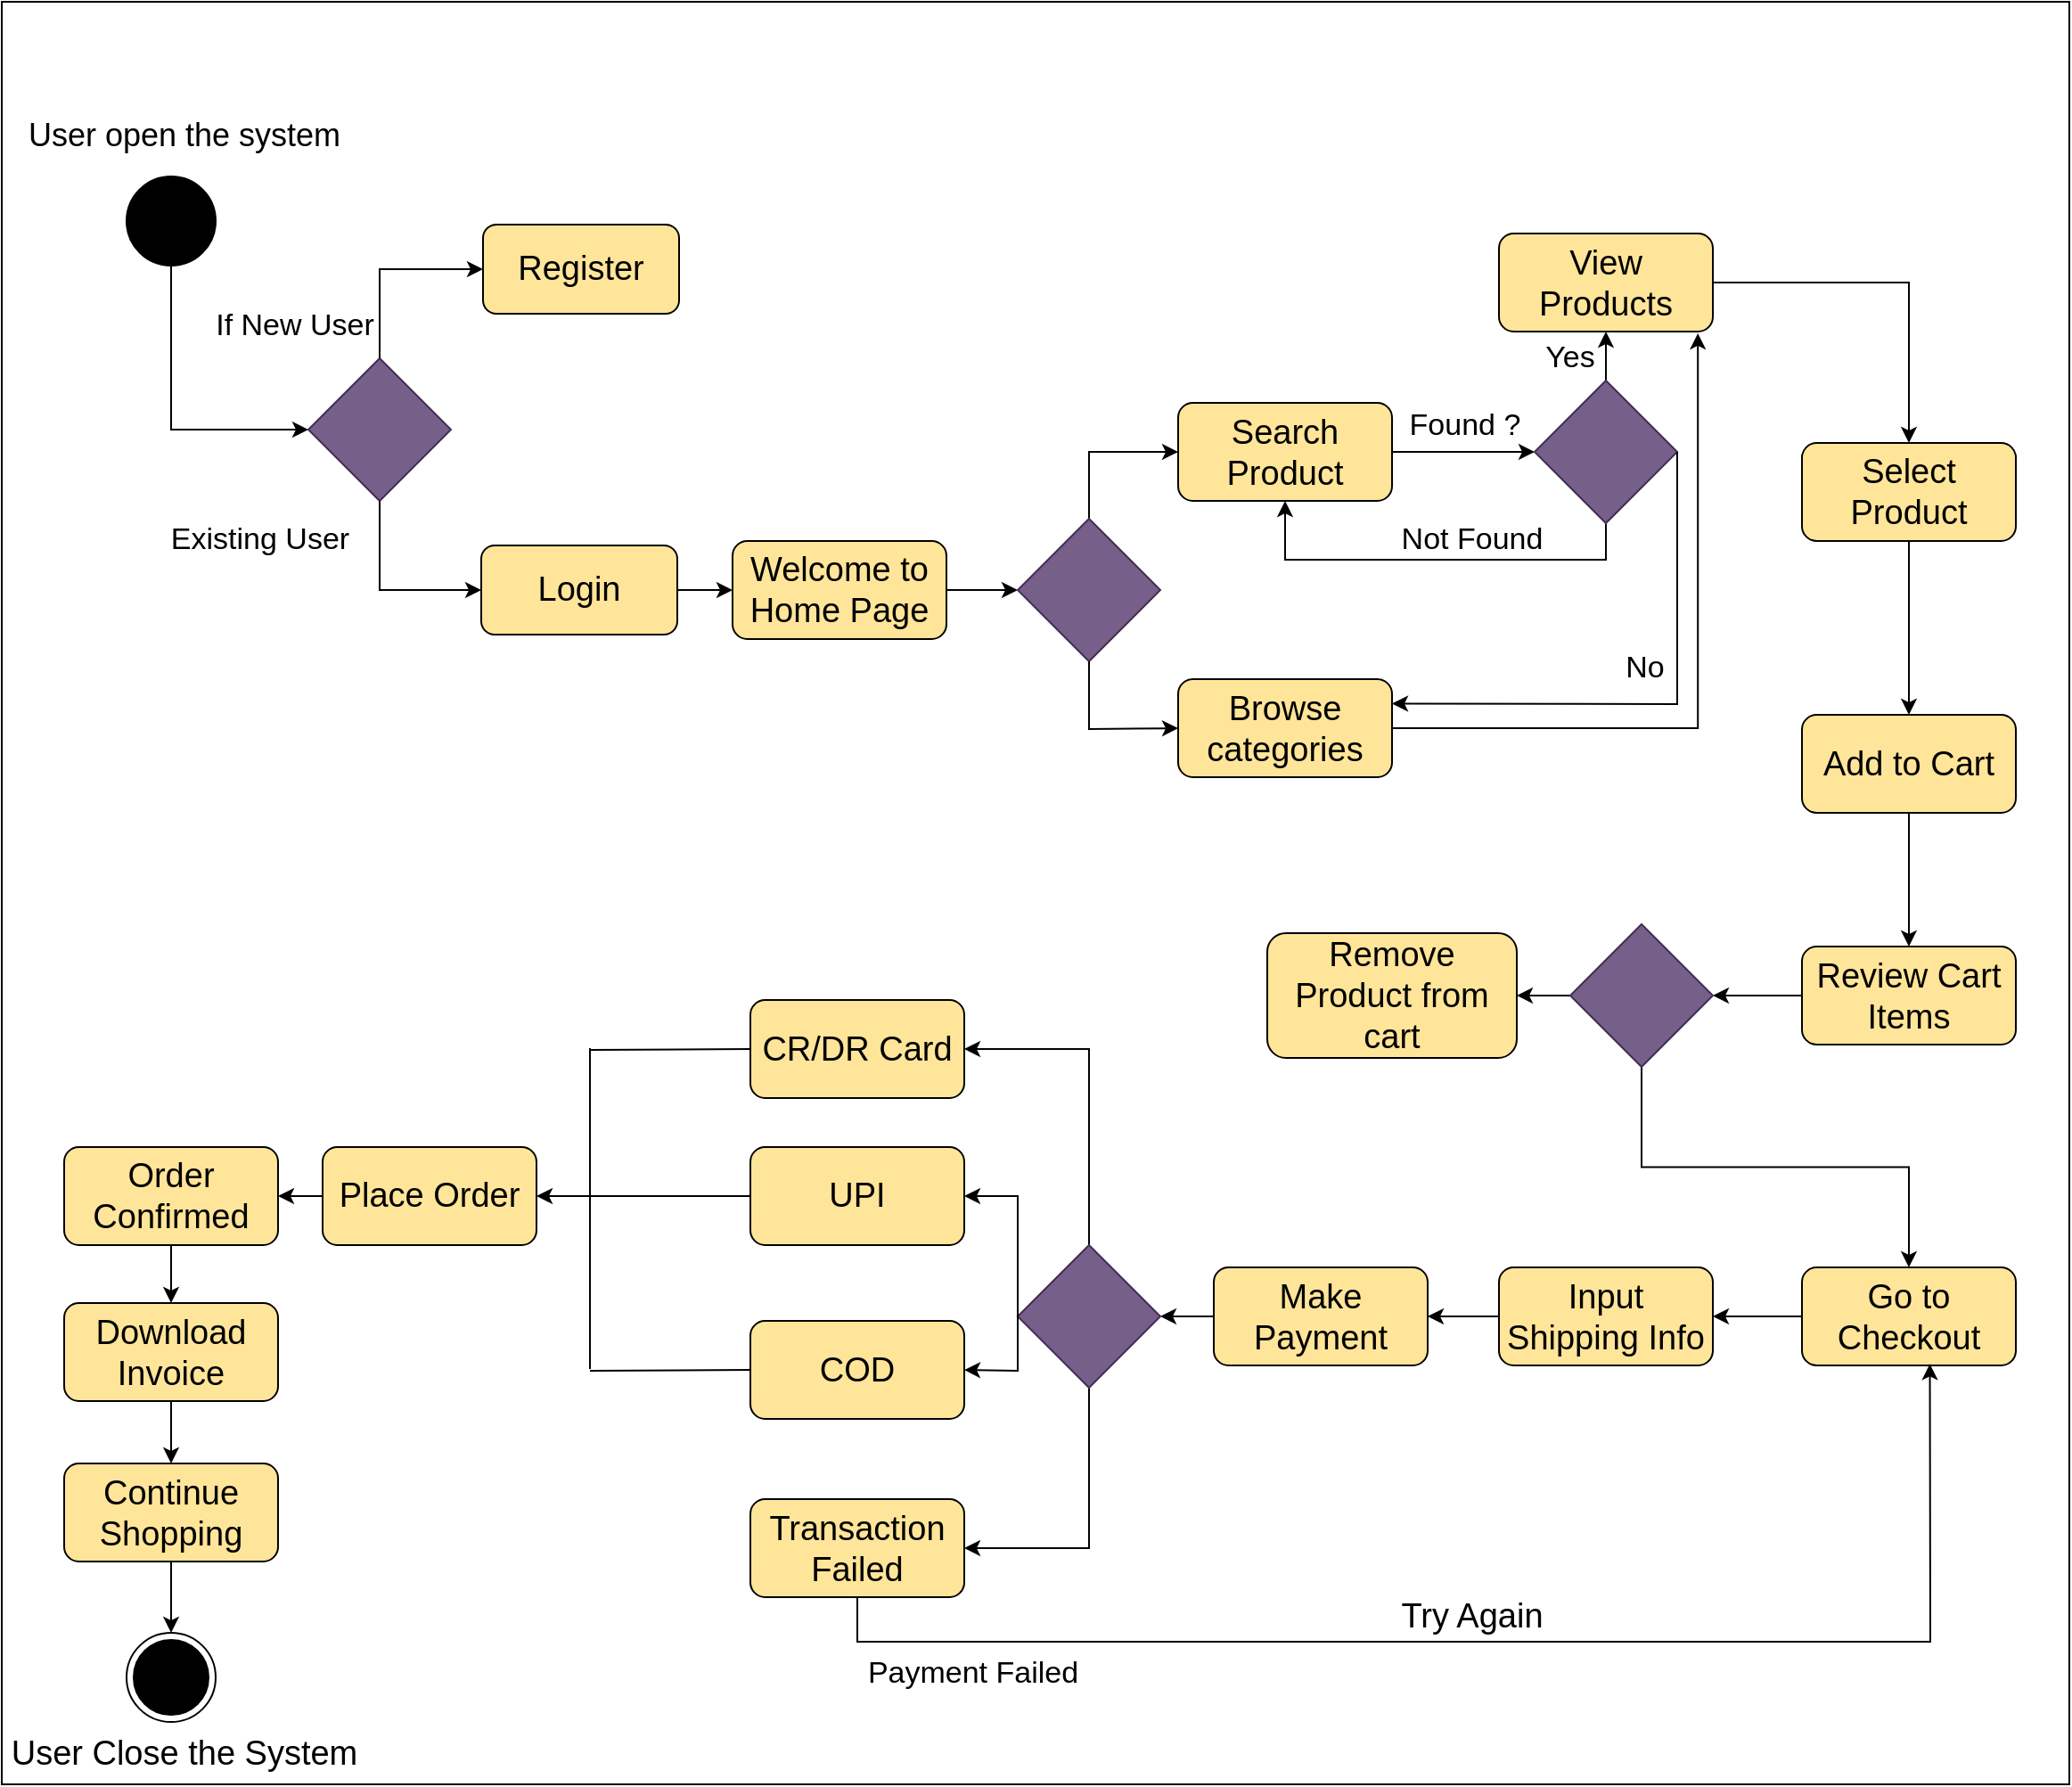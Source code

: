 <mxfile version="22.0.2" type="device">
  <diagram name="Page-1" id="5LSeiv7Ewy1ZYH82sql5">
    <mxGraphModel dx="1500" dy="887" grid="1" gridSize="10" guides="1" tooltips="1" connect="1" arrows="1" fold="1" page="1" pageScale="1" pageWidth="1100" pageHeight="850" math="0" shadow="0">
      <root>
        <mxCell id="0" />
        <mxCell id="1" parent="0" />
        <mxCell id="yl2LZKZaWphnBIntvedj-2" value="" style="rounded=0;whiteSpace=wrap;html=1;fontSize=15;movable=0;resizable=0;rotatable=0;deletable=0;editable=0;locked=1;connectable=0;" parent="1" vertex="1">
          <mxGeometry x="40" y="40" width="1160" height="1000" as="geometry" />
        </mxCell>
        <mxCell id="yl2LZKZaWphnBIntvedj-7" style="edgeStyle=orthogonalEdgeStyle;rounded=0;orthogonalLoop=1;jettySize=auto;html=1;entryX=0;entryY=0.5;entryDx=0;entryDy=0;" parent="1" source="yl2LZKZaWphnBIntvedj-3" target="yl2LZKZaWphnBIntvedj-6" edge="1">
          <mxGeometry relative="1" as="geometry">
            <Array as="points">
              <mxPoint x="135" y="280" />
            </Array>
          </mxGeometry>
        </mxCell>
        <mxCell id="yl2LZKZaWphnBIntvedj-3" value="" style="ellipse;whiteSpace=wrap;html=1;aspect=fixed;fillColor=#000000;" parent="1" vertex="1">
          <mxGeometry x="110" y="138" width="50" height="50" as="geometry" />
        </mxCell>
        <mxCell id="yl2LZKZaWphnBIntvedj-4" value="" style="ellipse;html=1;shape=endState;fillColor=#000000;strokeColor=#000000;" parent="1" vertex="1">
          <mxGeometry x="110" y="955" width="50" height="50" as="geometry" />
        </mxCell>
        <mxCell id="yl2LZKZaWphnBIntvedj-5" value="User open the system" style="text;html=1;strokeColor=none;fillColor=none;align=center;verticalAlign=middle;whiteSpace=wrap;rounded=0;fontSize=18;" parent="1" vertex="1">
          <mxGeometry x="50" y="100" width="185" height="30" as="geometry" />
        </mxCell>
        <mxCell id="yl2LZKZaWphnBIntvedj-6" value="" style="rhombus;whiteSpace=wrap;html=1;fillColor=#76608a;fontColor=#ffffff;strokeColor=#432D57;" parent="1" vertex="1">
          <mxGeometry x="212" y="240" width="80" height="80" as="geometry" />
        </mxCell>
        <mxCell id="yl2LZKZaWphnBIntvedj-8" value="Register" style="rounded=1;whiteSpace=wrap;html=1;fontSize=19;fillColor=#FFE599;" parent="1" vertex="1">
          <mxGeometry x="310" y="165" width="110" height="50" as="geometry" />
        </mxCell>
        <mxCell id="yl2LZKZaWphnBIntvedj-19" style="edgeStyle=orthogonalEdgeStyle;rounded=0;orthogonalLoop=1;jettySize=auto;html=1;entryX=0;entryY=0.5;entryDx=0;entryDy=0;" parent="1" source="yl2LZKZaWphnBIntvedj-10" target="yl2LZKZaWphnBIntvedj-16" edge="1">
          <mxGeometry relative="1" as="geometry" />
        </mxCell>
        <mxCell id="yl2LZKZaWphnBIntvedj-10" value="Login" style="rounded=1;whiteSpace=wrap;html=1;fontSize=19;fillColor=#FFE599;" parent="1" vertex="1">
          <mxGeometry x="309" y="345" width="110" height="50" as="geometry" />
        </mxCell>
        <mxCell id="yl2LZKZaWphnBIntvedj-12" value="" style="endArrow=classic;html=1;rounded=0;exitX=0.5;exitY=1;exitDx=0;exitDy=0;entryX=0;entryY=0.5;entryDx=0;entryDy=0;" parent="1" source="yl2LZKZaWphnBIntvedj-6" target="yl2LZKZaWphnBIntvedj-10" edge="1">
          <mxGeometry width="50" height="50" relative="1" as="geometry">
            <mxPoint x="490" y="380" as="sourcePoint" />
            <mxPoint x="540" y="330" as="targetPoint" />
            <Array as="points">
              <mxPoint x="252" y="370" />
            </Array>
          </mxGeometry>
        </mxCell>
        <mxCell id="yl2LZKZaWphnBIntvedj-13" value="If New User" style="text;html=1;strokeColor=none;fillColor=none;align=center;verticalAlign=middle;whiteSpace=wrap;rounded=0;fontSize=17;" parent="1" vertex="1">
          <mxGeometry x="140" y="204" width="129" height="36" as="geometry" />
        </mxCell>
        <mxCell id="yl2LZKZaWphnBIntvedj-14" value="Existing User" style="text;html=1;strokeColor=none;fillColor=none;align=center;verticalAlign=middle;whiteSpace=wrap;rounded=0;fontSize=17;" parent="1" vertex="1">
          <mxGeometry x="111" y="317" width="148" height="50" as="geometry" />
        </mxCell>
        <mxCell id="yl2LZKZaWphnBIntvedj-21" style="edgeStyle=orthogonalEdgeStyle;rounded=0;orthogonalLoop=1;jettySize=auto;html=1;entryX=0;entryY=0.5;entryDx=0;entryDy=0;" parent="1" source="yl2LZKZaWphnBIntvedj-16" target="yl2LZKZaWphnBIntvedj-20" edge="1">
          <mxGeometry relative="1" as="geometry" />
        </mxCell>
        <mxCell id="yl2LZKZaWphnBIntvedj-16" value="Welcome to Home Page" style="rounded=1;whiteSpace=wrap;html=1;fontSize=19;fillColor=#FFE599;" parent="1" vertex="1">
          <mxGeometry x="450" y="342.5" width="120" height="55" as="geometry" />
        </mxCell>
        <mxCell id="yl2LZKZaWphnBIntvedj-18" value="" style="endArrow=classic;html=1;rounded=0;exitX=0.5;exitY=0;exitDx=0;exitDy=0;entryX=0;entryY=0.5;entryDx=0;entryDy=0;" parent="1" source="yl2LZKZaWphnBIntvedj-6" target="yl2LZKZaWphnBIntvedj-8" edge="1">
          <mxGeometry width="50" height="50" relative="1" as="geometry">
            <mxPoint x="490" y="380" as="sourcePoint" />
            <mxPoint x="540" y="330" as="targetPoint" />
            <Array as="points">
              <mxPoint x="252" y="190" />
            </Array>
          </mxGeometry>
        </mxCell>
        <mxCell id="yl2LZKZaWphnBIntvedj-24" style="edgeStyle=orthogonalEdgeStyle;rounded=0;orthogonalLoop=1;jettySize=auto;html=1;entryX=0;entryY=0.5;entryDx=0;entryDy=0;" parent="1" source="yl2LZKZaWphnBIntvedj-20" target="yl2LZKZaWphnBIntvedj-22" edge="1">
          <mxGeometry relative="1" as="geometry">
            <Array as="points">
              <mxPoint x="650" y="293" />
            </Array>
          </mxGeometry>
        </mxCell>
        <mxCell id="yl2LZKZaWphnBIntvedj-20" value="" style="rhombus;whiteSpace=wrap;html=1;fillColor=#76608a;fontColor=#ffffff;strokeColor=#432D57;" parent="1" vertex="1">
          <mxGeometry x="610" y="330" width="80" height="80" as="geometry" />
        </mxCell>
        <mxCell id="yl2LZKZaWphnBIntvedj-29" style="edgeStyle=orthogonalEdgeStyle;rounded=0;orthogonalLoop=1;jettySize=auto;html=1;entryX=0;entryY=0.5;entryDx=0;entryDy=0;" parent="1" source="yl2LZKZaWphnBIntvedj-22" target="yl2LZKZaWphnBIntvedj-26" edge="1">
          <mxGeometry relative="1" as="geometry" />
        </mxCell>
        <mxCell id="yl2LZKZaWphnBIntvedj-22" value="Search Product" style="rounded=1;whiteSpace=wrap;html=1;fontSize=19;fillColor=#FFE599;" parent="1" vertex="1">
          <mxGeometry x="700" y="265" width="120" height="55" as="geometry" />
        </mxCell>
        <mxCell id="yl2LZKZaWphnBIntvedj-23" value="Browse categories" style="rounded=1;whiteSpace=wrap;html=1;fontSize=19;fillColor=#FFE599;" parent="1" vertex="1">
          <mxGeometry x="700" y="420" width="120" height="55" as="geometry" />
        </mxCell>
        <mxCell id="yl2LZKZaWphnBIntvedj-25" value="" style="endArrow=classic;html=1;rounded=0;exitX=0.5;exitY=1;exitDx=0;exitDy=0;entryX=0;entryY=0.5;entryDx=0;entryDy=0;" parent="1" source="yl2LZKZaWphnBIntvedj-20" target="yl2LZKZaWphnBIntvedj-23" edge="1">
          <mxGeometry width="50" height="50" relative="1" as="geometry">
            <mxPoint x="490" y="380" as="sourcePoint" />
            <mxPoint x="540" y="330" as="targetPoint" />
            <Array as="points">
              <mxPoint x="650" y="448" />
            </Array>
          </mxGeometry>
        </mxCell>
        <mxCell id="yl2LZKZaWphnBIntvedj-30" style="edgeStyle=orthogonalEdgeStyle;rounded=0;orthogonalLoop=1;jettySize=auto;html=1;entryX=0.5;entryY=1;entryDx=0;entryDy=0;" parent="1" source="yl2LZKZaWphnBIntvedj-26" target="yl2LZKZaWphnBIntvedj-28" edge="1">
          <mxGeometry relative="1" as="geometry" />
        </mxCell>
        <mxCell id="yl2LZKZaWphnBIntvedj-33" style="edgeStyle=orthogonalEdgeStyle;rounded=0;orthogonalLoop=1;jettySize=auto;html=1;entryX=0.5;entryY=1;entryDx=0;entryDy=0;" parent="1" source="yl2LZKZaWphnBIntvedj-26" target="yl2LZKZaWphnBIntvedj-22" edge="1">
          <mxGeometry relative="1" as="geometry">
            <Array as="points">
              <mxPoint x="940" y="353" />
              <mxPoint x="760" y="353" />
            </Array>
          </mxGeometry>
        </mxCell>
        <mxCell id="yl2LZKZaWphnBIntvedj-26" value="" style="rhombus;whiteSpace=wrap;html=1;fillColor=#76608a;fontColor=#ffffff;strokeColor=#432D57;" parent="1" vertex="1">
          <mxGeometry x="900" y="252.5" width="80" height="80" as="geometry" />
        </mxCell>
        <mxCell id="yl2LZKZaWphnBIntvedj-36" style="edgeStyle=orthogonalEdgeStyle;rounded=0;orthogonalLoop=1;jettySize=auto;html=1;entryX=0.5;entryY=0;entryDx=0;entryDy=0;" parent="1" source="yl2LZKZaWphnBIntvedj-28" target="yl2LZKZaWphnBIntvedj-35" edge="1">
          <mxGeometry relative="1" as="geometry" />
        </mxCell>
        <mxCell id="yl2LZKZaWphnBIntvedj-28" value="View Products" style="rounded=1;whiteSpace=wrap;html=1;fontSize=19;fillColor=#FFE599;" parent="1" vertex="1">
          <mxGeometry x="880" y="170" width="120" height="55" as="geometry" />
        </mxCell>
        <mxCell id="yl2LZKZaWphnBIntvedj-31" value="Found ?" style="text;html=1;strokeColor=none;fillColor=none;align=center;verticalAlign=middle;whiteSpace=wrap;rounded=0;fontSize=17;" parent="1" vertex="1">
          <mxGeometry x="826" y="263" width="70" height="30" as="geometry" />
        </mxCell>
        <mxCell id="yl2LZKZaWphnBIntvedj-32" value="Yes" style="text;html=1;strokeColor=none;fillColor=none;align=center;verticalAlign=middle;whiteSpace=wrap;rounded=0;fontSize=17;" parent="1" vertex="1">
          <mxGeometry x="890" y="225" width="60" height="30" as="geometry" />
        </mxCell>
        <mxCell id="yl2LZKZaWphnBIntvedj-34" value="Not Found" style="text;html=1;strokeColor=none;fillColor=none;align=center;verticalAlign=middle;whiteSpace=wrap;rounded=0;fontSize=17;" parent="1" vertex="1">
          <mxGeometry x="820" y="327" width="90" height="30" as="geometry" />
        </mxCell>
        <mxCell id="yl2LZKZaWphnBIntvedj-44" style="edgeStyle=orthogonalEdgeStyle;rounded=0;orthogonalLoop=1;jettySize=auto;html=1;entryX=0.5;entryY=0;entryDx=0;entryDy=0;" parent="1" source="yl2LZKZaWphnBIntvedj-35" target="yl2LZKZaWphnBIntvedj-41" edge="1">
          <mxGeometry relative="1" as="geometry" />
        </mxCell>
        <mxCell id="yl2LZKZaWphnBIntvedj-35" value="Select Product" style="rounded=1;whiteSpace=wrap;html=1;fontSize=19;fillColor=#FFE599;" parent="1" vertex="1">
          <mxGeometry x="1050" y="287.5" width="120" height="55" as="geometry" />
        </mxCell>
        <mxCell id="yl2LZKZaWphnBIntvedj-37" style="edgeStyle=orthogonalEdgeStyle;rounded=0;orthogonalLoop=1;jettySize=auto;html=1;entryX=0.93;entryY=1.018;entryDx=0;entryDy=0;entryPerimeter=0;" parent="1" source="yl2LZKZaWphnBIntvedj-23" target="yl2LZKZaWphnBIntvedj-28" edge="1">
          <mxGeometry relative="1" as="geometry" />
        </mxCell>
        <mxCell id="yl2LZKZaWphnBIntvedj-39" value="" style="endArrow=classic;html=1;rounded=0;exitX=1;exitY=0.5;exitDx=0;exitDy=0;entryX=1;entryY=0.25;entryDx=0;entryDy=0;" parent="1" source="yl2LZKZaWphnBIntvedj-26" target="yl2LZKZaWphnBIntvedj-23" edge="1">
          <mxGeometry width="50" height="50" relative="1" as="geometry">
            <mxPoint x="780" y="430" as="sourcePoint" />
            <mxPoint x="840" y="420" as="targetPoint" />
            <Array as="points">
              <mxPoint x="980" y="434" />
            </Array>
          </mxGeometry>
        </mxCell>
        <mxCell id="yl2LZKZaWphnBIntvedj-40" value="No" style="text;html=1;strokeColor=none;fillColor=none;align=center;verticalAlign=middle;whiteSpace=wrap;rounded=0;fontSize=17;" parent="1" vertex="1">
          <mxGeometry x="932" y="399" width="60" height="30" as="geometry" />
        </mxCell>
        <mxCell id="yl2LZKZaWphnBIntvedj-45" style="edgeStyle=orthogonalEdgeStyle;rounded=0;orthogonalLoop=1;jettySize=auto;html=1;entryX=0.5;entryY=0;entryDx=0;entryDy=0;" parent="1" source="yl2LZKZaWphnBIntvedj-41" target="yl2LZKZaWphnBIntvedj-42" edge="1">
          <mxGeometry relative="1" as="geometry" />
        </mxCell>
        <mxCell id="yl2LZKZaWphnBIntvedj-41" value="Add to Cart" style="rounded=1;whiteSpace=wrap;html=1;fontSize=19;fillColor=#FFE599;" parent="1" vertex="1">
          <mxGeometry x="1050" y="440" width="120" height="55" as="geometry" />
        </mxCell>
        <mxCell id="yl2LZKZaWphnBIntvedj-50" style="edgeStyle=orthogonalEdgeStyle;rounded=0;orthogonalLoop=1;jettySize=auto;html=1;entryX=1;entryY=0.5;entryDx=0;entryDy=0;" parent="1" source="yl2LZKZaWphnBIntvedj-42" target="yl2LZKZaWphnBIntvedj-49" edge="1">
          <mxGeometry relative="1" as="geometry" />
        </mxCell>
        <mxCell id="yl2LZKZaWphnBIntvedj-42" value="Review Cart Items" style="rounded=1;whiteSpace=wrap;html=1;fontSize=19;fillColor=#FFE599;" parent="1" vertex="1">
          <mxGeometry x="1050" y="570" width="120" height="55" as="geometry" />
        </mxCell>
        <mxCell id="yl2LZKZaWphnBIntvedj-48" style="edgeStyle=orthogonalEdgeStyle;rounded=0;orthogonalLoop=1;jettySize=auto;html=1;entryX=1;entryY=0.5;entryDx=0;entryDy=0;" parent="1" source="yl2LZKZaWphnBIntvedj-43" target="yl2LZKZaWphnBIntvedj-47" edge="1">
          <mxGeometry relative="1" as="geometry" />
        </mxCell>
        <mxCell id="yl2LZKZaWphnBIntvedj-43" value="Go to Checkout" style="rounded=1;whiteSpace=wrap;html=1;fontSize=19;fillColor=#FFE599;" parent="1" vertex="1">
          <mxGeometry x="1050" y="750" width="120" height="55" as="geometry" />
        </mxCell>
        <mxCell id="yl2LZKZaWphnBIntvedj-57" style="edgeStyle=orthogonalEdgeStyle;rounded=0;orthogonalLoop=1;jettySize=auto;html=1;entryX=1;entryY=0.5;entryDx=0;entryDy=0;" parent="1" source="yl2LZKZaWphnBIntvedj-47" target="yl2LZKZaWphnBIntvedj-55" edge="1">
          <mxGeometry relative="1" as="geometry" />
        </mxCell>
        <mxCell id="yl2LZKZaWphnBIntvedj-47" value="Input Shipping Info" style="rounded=1;whiteSpace=wrap;html=1;fontSize=19;fillColor=#FFE599;" parent="1" vertex="1">
          <mxGeometry x="880" y="750" width="120" height="55" as="geometry" />
        </mxCell>
        <mxCell id="yl2LZKZaWphnBIntvedj-52" style="edgeStyle=orthogonalEdgeStyle;rounded=0;orthogonalLoop=1;jettySize=auto;html=1;entryX=1;entryY=0.5;entryDx=0;entryDy=0;" parent="1" source="yl2LZKZaWphnBIntvedj-49" target="yl2LZKZaWphnBIntvedj-51" edge="1">
          <mxGeometry relative="1" as="geometry" />
        </mxCell>
        <mxCell id="yl2LZKZaWphnBIntvedj-54" style="edgeStyle=orthogonalEdgeStyle;rounded=0;orthogonalLoop=1;jettySize=auto;html=1;exitX=0.5;exitY=1;exitDx=0;exitDy=0;" parent="1" source="yl2LZKZaWphnBIntvedj-49" target="yl2LZKZaWphnBIntvedj-43" edge="1">
          <mxGeometry relative="1" as="geometry" />
        </mxCell>
        <mxCell id="yl2LZKZaWphnBIntvedj-49" value="" style="rhombus;whiteSpace=wrap;html=1;fillColor=#76608a;fontColor=#ffffff;strokeColor=#432D57;" parent="1" vertex="1">
          <mxGeometry x="920" y="557.5" width="80" height="80" as="geometry" />
        </mxCell>
        <mxCell id="yl2LZKZaWphnBIntvedj-51" value="Remove Product from cart" style="rounded=1;whiteSpace=wrap;html=1;fontSize=19;fillColor=#FFE599;" parent="1" vertex="1">
          <mxGeometry x="750" y="562.5" width="140" height="70" as="geometry" />
        </mxCell>
        <mxCell id="yl2LZKZaWphnBIntvedj-58" style="edgeStyle=orthogonalEdgeStyle;rounded=0;orthogonalLoop=1;jettySize=auto;html=1;entryX=1;entryY=0.5;entryDx=0;entryDy=0;" parent="1" source="yl2LZKZaWphnBIntvedj-55" target="yl2LZKZaWphnBIntvedj-56" edge="1">
          <mxGeometry relative="1" as="geometry" />
        </mxCell>
        <mxCell id="yl2LZKZaWphnBIntvedj-55" value="Make Payment" style="rounded=1;whiteSpace=wrap;html=1;fontSize=19;fillColor=#FFE599;" parent="1" vertex="1">
          <mxGeometry x="720" y="750" width="120" height="55" as="geometry" />
        </mxCell>
        <mxCell id="yl2LZKZaWphnBIntvedj-62" style="edgeStyle=orthogonalEdgeStyle;rounded=0;orthogonalLoop=1;jettySize=auto;html=1;entryX=1;entryY=0.5;entryDx=0;entryDy=0;" parent="1" source="yl2LZKZaWphnBIntvedj-56" target="yl2LZKZaWphnBIntvedj-59" edge="1">
          <mxGeometry relative="1" as="geometry">
            <Array as="points">
              <mxPoint x="650" y="628" />
            </Array>
          </mxGeometry>
        </mxCell>
        <mxCell id="yl2LZKZaWphnBIntvedj-63" style="edgeStyle=orthogonalEdgeStyle;rounded=0;orthogonalLoop=1;jettySize=auto;html=1;entryX=1;entryY=0.5;entryDx=0;entryDy=0;" parent="1" source="yl2LZKZaWphnBIntvedj-56" target="yl2LZKZaWphnBIntvedj-60" edge="1">
          <mxGeometry relative="1" as="geometry">
            <Array as="points">
              <mxPoint x="650" y="907" />
            </Array>
          </mxGeometry>
        </mxCell>
        <mxCell id="yl2LZKZaWphnBIntvedj-56" value="" style="rhombus;whiteSpace=wrap;html=1;fillColor=#76608a;fontColor=#ffffff;strokeColor=#432D57;" parent="1" vertex="1">
          <mxGeometry x="610" y="737.5" width="80" height="80" as="geometry" />
        </mxCell>
        <mxCell id="yl2LZKZaWphnBIntvedj-59" value="CR/DR Card" style="rounded=1;whiteSpace=wrap;html=1;fontSize=19;fillColor=#FFE599;" parent="1" vertex="1">
          <mxGeometry x="460" y="600" width="120" height="55" as="geometry" />
        </mxCell>
        <mxCell id="yl2LZKZaWphnBIntvedj-60" value="Transaction Failed" style="rounded=1;whiteSpace=wrap;html=1;fontSize=19;fillColor=#FFE599;" parent="1" vertex="1">
          <mxGeometry x="460" y="880" width="120" height="55" as="geometry" />
        </mxCell>
        <mxCell id="yl2LZKZaWphnBIntvedj-61" value="UPI" style="rounded=1;whiteSpace=wrap;html=1;fontSize=19;fillColor=#FFE599;" parent="1" vertex="1">
          <mxGeometry x="460" y="682.5" width="120" height="55" as="geometry" />
        </mxCell>
        <mxCell id="yl2LZKZaWphnBIntvedj-64" value="" style="endArrow=classic;html=1;rounded=0;exitX=0;exitY=0.5;exitDx=0;exitDy=0;entryX=1;entryY=0.5;entryDx=0;entryDy=0;" parent="1" source="yl2LZKZaWphnBIntvedj-56" target="yl2LZKZaWphnBIntvedj-61" edge="1">
          <mxGeometry width="50" height="50" relative="1" as="geometry">
            <mxPoint x="540" y="650" as="sourcePoint" />
            <mxPoint x="590" y="600" as="targetPoint" />
            <Array as="points">
              <mxPoint x="610" y="710" />
            </Array>
          </mxGeometry>
        </mxCell>
        <mxCell id="yl2LZKZaWphnBIntvedj-65" value="COD" style="rounded=1;whiteSpace=wrap;html=1;fontSize=19;fillColor=#FFE599;" parent="1" vertex="1">
          <mxGeometry x="460" y="780" width="120" height="55" as="geometry" />
        </mxCell>
        <mxCell id="yl2LZKZaWphnBIntvedj-67" value="" style="endArrow=classic;html=1;rounded=0;exitX=0;exitY=0.5;exitDx=0;exitDy=0;entryX=1;entryY=0.5;entryDx=0;entryDy=0;" parent="1" source="yl2LZKZaWphnBIntvedj-56" target="yl2LZKZaWphnBIntvedj-65" edge="1">
          <mxGeometry width="50" height="50" relative="1" as="geometry">
            <mxPoint x="540" y="650" as="sourcePoint" />
            <mxPoint x="590" y="600" as="targetPoint" />
            <Array as="points">
              <mxPoint x="610" y="808" />
            </Array>
          </mxGeometry>
        </mxCell>
        <mxCell id="yl2LZKZaWphnBIntvedj-68" value="" style="endArrow=classic;html=1;rounded=0;exitX=0.5;exitY=1;exitDx=0;exitDy=0;entryX=0.598;entryY=0.985;entryDx=0;entryDy=0;entryPerimeter=0;" parent="1" source="yl2LZKZaWphnBIntvedj-60" target="yl2LZKZaWphnBIntvedj-43" edge="1">
          <mxGeometry width="50" height="50" relative="1" as="geometry">
            <mxPoint x="540" y="770" as="sourcePoint" />
            <mxPoint x="590" y="720" as="targetPoint" />
            <Array as="points">
              <mxPoint x="520" y="960" />
              <mxPoint x="1122" y="960" />
            </Array>
          </mxGeometry>
        </mxCell>
        <mxCell id="yl2LZKZaWphnBIntvedj-69" value="Try Again" style="text;html=1;strokeColor=none;fillColor=none;align=center;verticalAlign=middle;whiteSpace=wrap;rounded=0;fontSize=19;" parent="1" vertex="1">
          <mxGeometry x="810" y="931" width="110" height="30" as="geometry" />
        </mxCell>
        <mxCell id="yl2LZKZaWphnBIntvedj-70" value="" style="endArrow=none;html=1;rounded=0;entryX=0;entryY=0.5;entryDx=0;entryDy=0;" parent="1" target="yl2LZKZaWphnBIntvedj-59" edge="1">
          <mxGeometry width="50" height="50" relative="1" as="geometry">
            <mxPoint x="370" y="628" as="sourcePoint" />
            <mxPoint x="630" y="650" as="targetPoint" />
          </mxGeometry>
        </mxCell>
        <mxCell id="yl2LZKZaWphnBIntvedj-71" value="" style="endArrow=none;html=1;rounded=0;entryX=0;entryY=0.5;entryDx=0;entryDy=0;" parent="1" target="yl2LZKZaWphnBIntvedj-61" edge="1">
          <mxGeometry width="50" height="50" relative="1" as="geometry">
            <mxPoint x="370" y="710" as="sourcePoint" />
            <mxPoint x="470" y="638" as="targetPoint" />
          </mxGeometry>
        </mxCell>
        <mxCell id="yl2LZKZaWphnBIntvedj-72" value="" style="endArrow=none;html=1;rounded=0;entryX=0;entryY=0.5;entryDx=0;entryDy=0;" parent="1" target="yl2LZKZaWphnBIntvedj-65" edge="1">
          <mxGeometry width="50" height="50" relative="1" as="geometry">
            <mxPoint x="370" y="808" as="sourcePoint" />
            <mxPoint x="470" y="720" as="targetPoint" />
          </mxGeometry>
        </mxCell>
        <mxCell id="yl2LZKZaWphnBIntvedj-73" value="" style="endArrow=none;html=1;rounded=0;" parent="1" edge="1">
          <mxGeometry width="50" height="50" relative="1" as="geometry">
            <mxPoint x="370" y="807" as="sourcePoint" />
            <mxPoint x="370" y="627" as="targetPoint" />
          </mxGeometry>
        </mxCell>
        <mxCell id="yl2LZKZaWphnBIntvedj-77" style="edgeStyle=orthogonalEdgeStyle;rounded=0;orthogonalLoop=1;jettySize=auto;html=1;" parent="1" source="yl2LZKZaWphnBIntvedj-74" target="yl2LZKZaWphnBIntvedj-76" edge="1">
          <mxGeometry relative="1" as="geometry" />
        </mxCell>
        <mxCell id="yl2LZKZaWphnBIntvedj-74" value="Place Order" style="rounded=1;whiteSpace=wrap;html=1;fontSize=19;fillColor=#FFE599;" parent="1" vertex="1">
          <mxGeometry x="220" y="682.5" width="120" height="55" as="geometry" />
        </mxCell>
        <mxCell id="yl2LZKZaWphnBIntvedj-75" value="" style="endArrow=classic;html=1;rounded=0;entryX=1;entryY=0.5;entryDx=0;entryDy=0;" parent="1" target="yl2LZKZaWphnBIntvedj-74" edge="1">
          <mxGeometry width="50" height="50" relative="1" as="geometry">
            <mxPoint x="370" y="710" as="sourcePoint" />
            <mxPoint x="630" y="650" as="targetPoint" />
          </mxGeometry>
        </mxCell>
        <mxCell id="yl2LZKZaWphnBIntvedj-76" value="Order Confirmed" style="rounded=1;whiteSpace=wrap;html=1;fontSize=19;fillColor=#FFE599;" parent="1" vertex="1">
          <mxGeometry x="75" y="682.5" width="120" height="55" as="geometry" />
        </mxCell>
        <mxCell id="yl2LZKZaWphnBIntvedj-78" value="Download Invoice" style="rounded=1;whiteSpace=wrap;html=1;fontSize=19;fillColor=#FFE599;" parent="1" vertex="1">
          <mxGeometry x="75" y="770" width="120" height="55" as="geometry" />
        </mxCell>
        <mxCell id="yl2LZKZaWphnBIntvedj-83" style="edgeStyle=orthogonalEdgeStyle;rounded=0;orthogonalLoop=1;jettySize=auto;html=1;entryX=0.5;entryY=0;entryDx=0;entryDy=0;" parent="1" source="yl2LZKZaWphnBIntvedj-80" target="yl2LZKZaWphnBIntvedj-4" edge="1">
          <mxGeometry relative="1" as="geometry" />
        </mxCell>
        <mxCell id="yl2LZKZaWphnBIntvedj-80" value="Continue Shopping" style="rounded=1;whiteSpace=wrap;html=1;fontSize=19;fillColor=#FFE599;" parent="1" vertex="1">
          <mxGeometry x="75" y="860" width="120" height="55" as="geometry" />
        </mxCell>
        <mxCell id="yl2LZKZaWphnBIntvedj-81" value="" style="endArrow=classic;html=1;rounded=0;exitX=0.5;exitY=1;exitDx=0;exitDy=0;entryX=0.5;entryY=0;entryDx=0;entryDy=0;" parent="1" source="yl2LZKZaWphnBIntvedj-76" target="yl2LZKZaWphnBIntvedj-78" edge="1">
          <mxGeometry width="50" height="50" relative="1" as="geometry">
            <mxPoint x="580" y="820" as="sourcePoint" />
            <mxPoint x="630" y="770" as="targetPoint" />
          </mxGeometry>
        </mxCell>
        <mxCell id="yl2LZKZaWphnBIntvedj-82" value="" style="endArrow=classic;html=1;rounded=0;exitX=0.5;exitY=1;exitDx=0;exitDy=0;entryX=0.5;entryY=0;entryDx=0;entryDy=0;" parent="1" source="yl2LZKZaWphnBIntvedj-78" target="yl2LZKZaWphnBIntvedj-80" edge="1">
          <mxGeometry width="50" height="50" relative="1" as="geometry">
            <mxPoint x="580" y="820" as="sourcePoint" />
            <mxPoint x="630" y="770" as="targetPoint" />
          </mxGeometry>
        </mxCell>
        <mxCell id="yl2LZKZaWphnBIntvedj-84" value="User Close the System" style="text;html=1;strokeColor=none;fillColor=none;align=center;verticalAlign=middle;whiteSpace=wrap;rounded=0;fontSize=19;" parent="1" vertex="1">
          <mxGeometry x="41.25" y="1008" width="202.5" height="30" as="geometry" />
        </mxCell>
        <mxCell id="snMwA7o-qbHLAgphPJhh-1" value="Payment Failed" style="text;html=1;strokeColor=none;fillColor=none;align=center;verticalAlign=middle;whiteSpace=wrap;rounded=0;fontSize=17;" parent="1" vertex="1">
          <mxGeometry x="520" y="965" width="130" height="25" as="geometry" />
        </mxCell>
      </root>
    </mxGraphModel>
  </diagram>
</mxfile>
